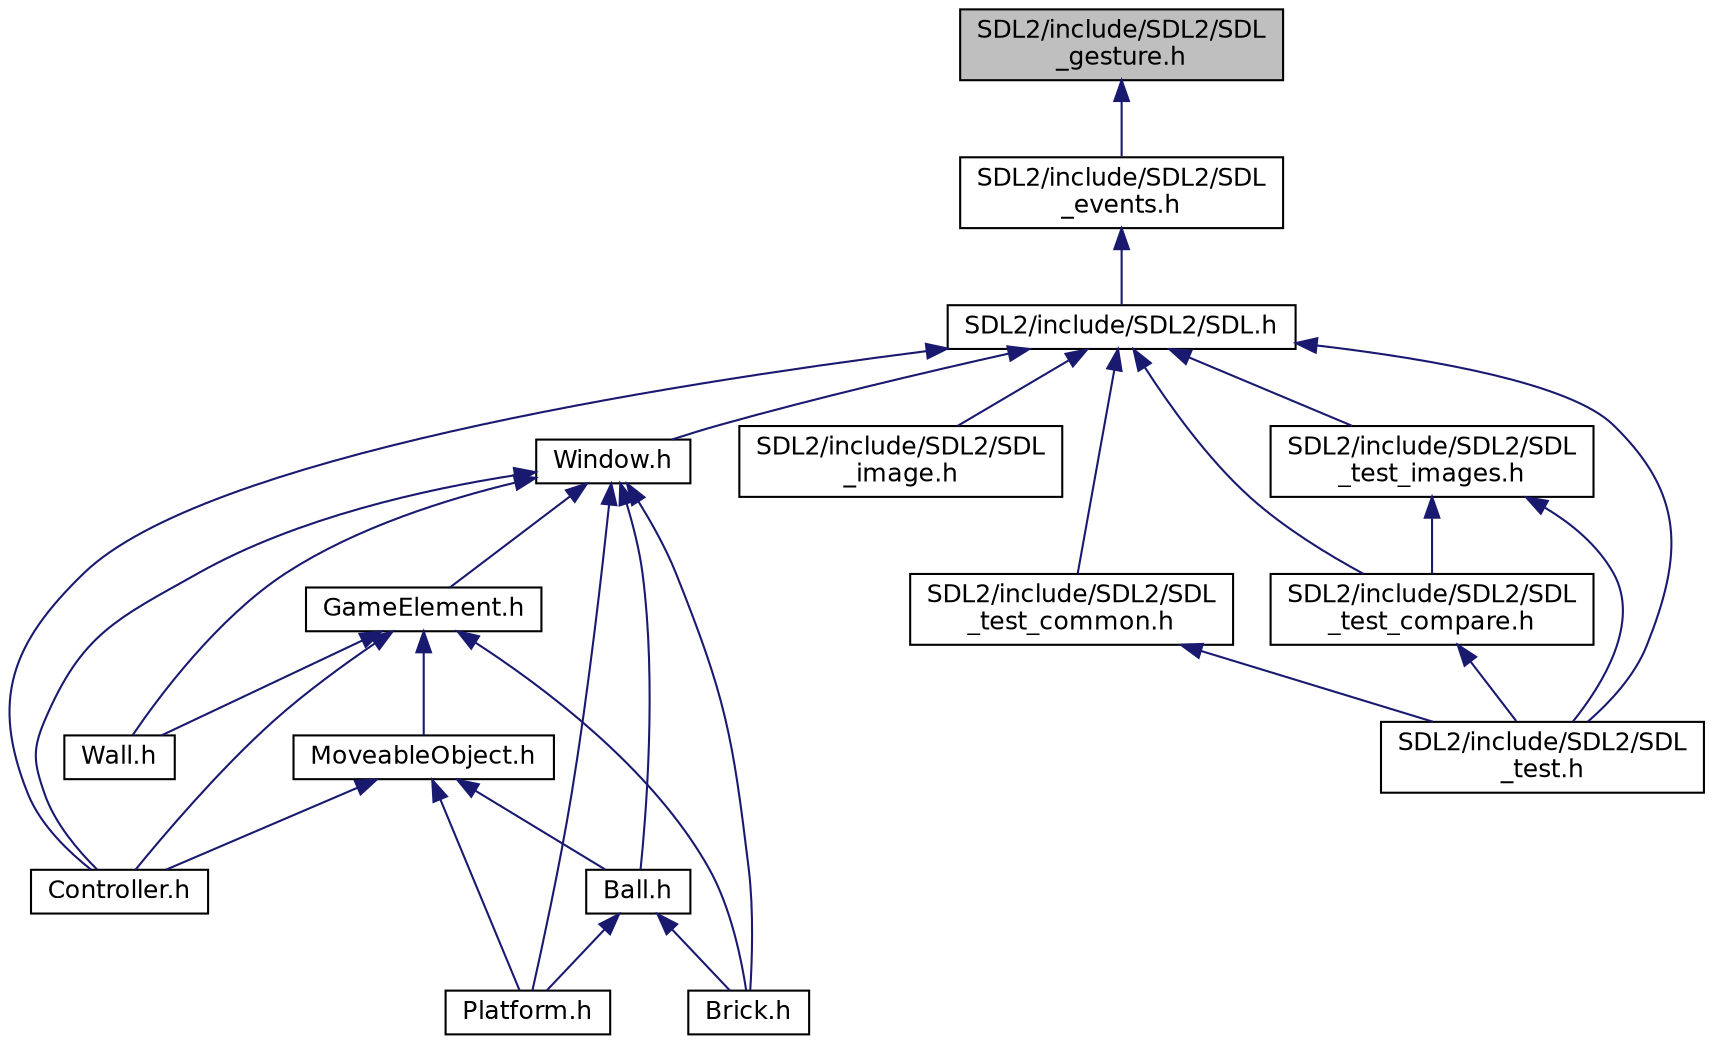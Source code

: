 digraph "SDL2/include/SDL2/SDL_gesture.h"
{
  edge [fontname="Helvetica",fontsize="12",labelfontname="Helvetica",labelfontsize="12"];
  node [fontname="Helvetica",fontsize="12",shape=record];
  Node17 [label="SDL2/include/SDL2/SDL\l_gesture.h",height=0.2,width=0.4,color="black", fillcolor="grey75", style="filled", fontcolor="black"];
  Node17 -> Node18 [dir="back",color="midnightblue",fontsize="12",style="solid",fontname="Helvetica"];
  Node18 [label="SDL2/include/SDL2/SDL\l_events.h",height=0.2,width=0.4,color="black", fillcolor="white", style="filled",URL="$_s_d_l__events_8h.html",tooltip="Include file for SDL event handling. "];
  Node18 -> Node19 [dir="back",color="midnightblue",fontsize="12",style="solid",fontname="Helvetica"];
  Node19 [label="SDL2/include/SDL2/SDL.h",height=0.2,width=0.4,color="black", fillcolor="white", style="filled",URL="$_s_d_l_8h.html",tooltip="Main include header for the SDL library. "];
  Node19 -> Node20 [dir="back",color="midnightblue",fontsize="12",style="solid",fontname="Helvetica"];
  Node20 [label="Window.h",height=0.2,width=0.4,color="black", fillcolor="white", style="filled",URL="$_window_8h_source.html"];
  Node20 -> Node21 [dir="back",color="midnightblue",fontsize="12",style="solid",fontname="Helvetica"];
  Node21 [label="Ball.h",height=0.2,width=0.4,color="black", fillcolor="white", style="filled",URL="$_ball_8h_source.html"];
  Node21 -> Node22 [dir="back",color="midnightblue",fontsize="12",style="solid",fontname="Helvetica"];
  Node22 [label="Brick.h",height=0.2,width=0.4,color="black", fillcolor="white", style="filled",URL="$_brick_8h_source.html"];
  Node21 -> Node23 [dir="back",color="midnightblue",fontsize="12",style="solid",fontname="Helvetica"];
  Node23 [label="Platform.h",height=0.2,width=0.4,color="black", fillcolor="white", style="filled",URL="$_platform_8h_source.html"];
  Node20 -> Node24 [dir="back",color="midnightblue",fontsize="12",style="solid",fontname="Helvetica"];
  Node24 [label="GameElement.h",height=0.2,width=0.4,color="black", fillcolor="white", style="filled",URL="$_game_element_8h_source.html"];
  Node24 -> Node25 [dir="back",color="midnightblue",fontsize="12",style="solid",fontname="Helvetica"];
  Node25 [label="MoveableObject.h",height=0.2,width=0.4,color="black", fillcolor="white", style="filled",URL="$_moveable_object_8h_source.html"];
  Node25 -> Node21 [dir="back",color="midnightblue",fontsize="12",style="solid",fontname="Helvetica"];
  Node25 -> Node26 [dir="back",color="midnightblue",fontsize="12",style="solid",fontname="Helvetica"];
  Node26 [label="Controller.h",height=0.2,width=0.4,color="black", fillcolor="white", style="filled",URL="$_controller_8h_source.html"];
  Node25 -> Node23 [dir="back",color="midnightblue",fontsize="12",style="solid",fontname="Helvetica"];
  Node24 -> Node22 [dir="back",color="midnightblue",fontsize="12",style="solid",fontname="Helvetica"];
  Node24 -> Node26 [dir="back",color="midnightblue",fontsize="12",style="solid",fontname="Helvetica"];
  Node24 -> Node27 [dir="back",color="midnightblue",fontsize="12",style="solid",fontname="Helvetica"];
  Node27 [label="Wall.h",height=0.2,width=0.4,color="black", fillcolor="white", style="filled",URL="$_wall_8h_source.html"];
  Node20 -> Node22 [dir="back",color="midnightblue",fontsize="12",style="solid",fontname="Helvetica"];
  Node20 -> Node26 [dir="back",color="midnightblue",fontsize="12",style="solid",fontname="Helvetica"];
  Node20 -> Node23 [dir="back",color="midnightblue",fontsize="12",style="solid",fontname="Helvetica"];
  Node20 -> Node27 [dir="back",color="midnightblue",fontsize="12",style="solid",fontname="Helvetica"];
  Node19 -> Node26 [dir="back",color="midnightblue",fontsize="12",style="solid",fontname="Helvetica"];
  Node19 -> Node28 [dir="back",color="midnightblue",fontsize="12",style="solid",fontname="Helvetica"];
  Node28 [label="SDL2/include/SDL2/SDL\l_image.h",height=0.2,width=0.4,color="black", fillcolor="white", style="filled",URL="$_s_d_l__image_8h_source.html"];
  Node19 -> Node29 [dir="back",color="midnightblue",fontsize="12",style="solid",fontname="Helvetica"];
  Node29 [label="SDL2/include/SDL2/SDL\l_test.h",height=0.2,width=0.4,color="black", fillcolor="white", style="filled",URL="$_s_d_l__test_8h.html",tooltip="Include file for SDL test framework. "];
  Node19 -> Node30 [dir="back",color="midnightblue",fontsize="12",style="solid",fontname="Helvetica"];
  Node30 [label="SDL2/include/SDL2/SDL\l_test_common.h",height=0.2,width=0.4,color="black", fillcolor="white", style="filled",URL="$_s_d_l__test__common_8h.html",tooltip="Include file for SDL test framework. "];
  Node30 -> Node29 [dir="back",color="midnightblue",fontsize="12",style="solid",fontname="Helvetica"];
  Node19 -> Node31 [dir="back",color="midnightblue",fontsize="12",style="solid",fontname="Helvetica"];
  Node31 [label="SDL2/include/SDL2/SDL\l_test_compare.h",height=0.2,width=0.4,color="black", fillcolor="white", style="filled",URL="$_s_d_l__test__compare_8h.html",tooltip="Include file for SDL test framework. "];
  Node31 -> Node29 [dir="back",color="midnightblue",fontsize="12",style="solid",fontname="Helvetica"];
  Node19 -> Node32 [dir="back",color="midnightblue",fontsize="12",style="solid",fontname="Helvetica"];
  Node32 [label="SDL2/include/SDL2/SDL\l_test_images.h",height=0.2,width=0.4,color="black", fillcolor="white", style="filled",URL="$_s_d_l__test__images_8h.html",tooltip="Include file for SDL test framework. "];
  Node32 -> Node31 [dir="back",color="midnightblue",fontsize="12",style="solid",fontname="Helvetica"];
  Node32 -> Node29 [dir="back",color="midnightblue",fontsize="12",style="solid",fontname="Helvetica"];
}
